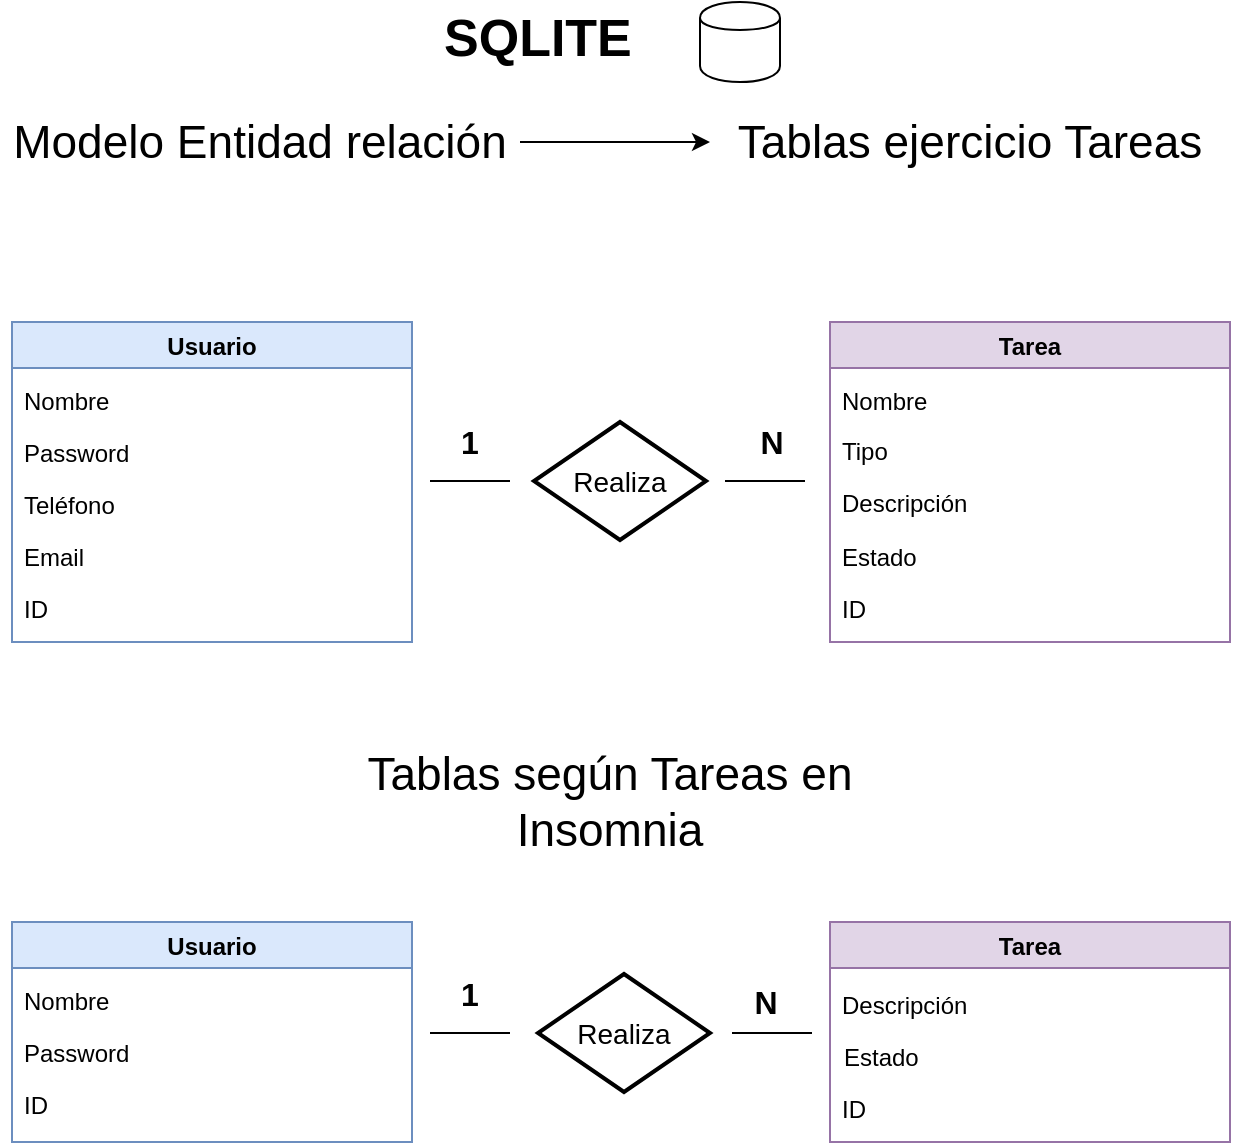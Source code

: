 <mxfile version="12.1.3" pages="1"><diagram id="HIpkLv2Arte2mXO0uuAh" name="Page-1"><mxGraphModel dx="801" dy="1515" grid="1" gridSize="10" guides="1" tooltips="1" connect="1" arrows="1" fold="1" page="0" pageScale="1" pageWidth="827" pageHeight="1169" math="0" shadow="0"><root><mxCell id="0"/><mxCell id="1" parent="0"/><mxCell id="cgAM9SbpYAVik8-HRrDy-19" value="" style="edgeStyle=orthogonalEdgeStyle;rounded=0;orthogonalLoop=1;jettySize=auto;html=1;" edge="1" parent="1" source="cgAM9SbpYAVik8-HRrDy-1" target="cgAM9SbpYAVik8-HRrDy-18"><mxGeometry relative="1" as="geometry"/></mxCell><mxCell id="cgAM9SbpYAVik8-HRrDy-1" value="&lt;font style=&quot;font-size: 23px&quot;&gt;Modelo Entidad relación&lt;/font&gt;" style="text;html=1;strokeColor=none;fillColor=none;align=center;verticalAlign=middle;whiteSpace=wrap;rounded=0;" vertex="1" parent="1"><mxGeometry x="195" y="-620" width="260" height="20" as="geometry"/></mxCell><mxCell id="cgAM9SbpYAVik8-HRrDy-18" value="&lt;font style=&quot;font-size: 23px&quot;&gt;Tablas ejercicio Tareas&lt;/font&gt;" style="text;html=1;strokeColor=none;fillColor=none;align=center;verticalAlign=middle;whiteSpace=wrap;rounded=0;" vertex="1" parent="1"><mxGeometry x="550" y="-620" width="260" height="20" as="geometry"/></mxCell><mxCell id="cgAM9SbpYAVik8-HRrDy-2" value="&lt;b&gt;&lt;font style=&quot;font-size: 26px&quot;&gt;SQLITE&lt;/font&gt;&lt;/b&gt;" style="text;html=1;resizable=0;points=[];autosize=1;align=left;verticalAlign=top;spacingTop=-4;" vertex="1" parent="1"><mxGeometry x="415" y="-680" width="110" height="20" as="geometry"/></mxCell><mxCell id="cgAM9SbpYAVik8-HRrDy-4" value="" style="shape=cylinder;whiteSpace=wrap;html=1;boundedLbl=1;backgroundOutline=1;" vertex="1" parent="1"><mxGeometry x="545" y="-680" width="40" height="40" as="geometry"/></mxCell><mxCell id="cgAM9SbpYAVik8-HRrDy-25" value="Usuario" style="swimlane;startSize=23;fillColor=#dae8fc;strokeColor=#6c8ebf;" vertex="1" parent="1"><mxGeometry x="201" y="-520" width="200" height="160" as="geometry"/></mxCell><mxCell id="cgAM9SbpYAVik8-HRrDy-16" value="Nombre" style="text;strokeColor=none;fillColor=none;align=left;verticalAlign=top;spacingLeft=4;spacingRight=4;overflow=hidden;rotatable=0;points=[[0,0.5],[1,0.5]];portConstraint=eastwest;" vertex="1" parent="cgAM9SbpYAVik8-HRrDy-25"><mxGeometry y="26" width="140" height="26" as="geometry"/></mxCell><mxCell id="cgAM9SbpYAVik8-HRrDy-15" value="Password" style="text;strokeColor=none;fillColor=none;align=left;verticalAlign=top;spacingLeft=4;spacingRight=4;overflow=hidden;rotatable=0;points=[[0,0.5],[1,0.5]];portConstraint=eastwest;" vertex="1" parent="cgAM9SbpYAVik8-HRrDy-25"><mxGeometry y="52" width="140" height="26" as="geometry"/></mxCell><mxCell id="cgAM9SbpYAVik8-HRrDy-6" value="Teléfono" style="text;strokeColor=none;fillColor=none;align=left;verticalAlign=top;spacingLeft=4;spacingRight=4;overflow=hidden;rotatable=0;points=[[0,0.5],[1,0.5]];portConstraint=eastwest;" vertex="1" parent="cgAM9SbpYAVik8-HRrDy-25"><mxGeometry y="78" width="150" height="26" as="geometry"/></mxCell><mxCell id="cgAM9SbpYAVik8-HRrDy-8" value="Email" style="text;strokeColor=none;fillColor=none;align=left;verticalAlign=top;spacingLeft=4;spacingRight=4;overflow=hidden;rotatable=0;points=[[0,0.5],[1,0.5]];portConstraint=eastwest;" vertex="1" parent="cgAM9SbpYAVik8-HRrDy-25"><mxGeometry y="104" width="150" height="26" as="geometry"/></mxCell><mxCell id="cgAM9SbpYAVik8-HRrDy-17" value="ID" style="text;strokeColor=none;fillColor=none;align=left;verticalAlign=top;spacingLeft=4;spacingRight=4;overflow=hidden;rotatable=0;points=[[0,0.5],[1,0.5]];portConstraint=eastwest;" vertex="1" parent="cgAM9SbpYAVik8-HRrDy-25"><mxGeometry y="130" width="140" height="26" as="geometry"/></mxCell><mxCell id="cgAM9SbpYAVik8-HRrDy-30" value="Tarea" style="swimlane;startSize=23;fillColor=#e1d5e7;strokeColor=#9673a6;" vertex="1" parent="1"><mxGeometry x="610" y="-520" width="200" height="160" as="geometry"/></mxCell><mxCell id="cgAM9SbpYAVik8-HRrDy-31" value="Nombre" style="text;strokeColor=none;fillColor=none;align=left;verticalAlign=top;spacingLeft=4;spacingRight=4;overflow=hidden;rotatable=0;points=[[0,0.5],[1,0.5]];portConstraint=eastwest;" vertex="1" parent="cgAM9SbpYAVik8-HRrDy-30"><mxGeometry y="26" width="140" height="26" as="geometry"/></mxCell><mxCell id="cgAM9SbpYAVik8-HRrDy-35" value="ID" style="text;strokeColor=none;fillColor=none;align=left;verticalAlign=top;spacingLeft=4;spacingRight=4;overflow=hidden;rotatable=0;points=[[0,0.5],[1,0.5]];portConstraint=eastwest;" vertex="1" parent="cgAM9SbpYAVik8-HRrDy-30"><mxGeometry y="130" width="140" height="26" as="geometry"/></mxCell><mxCell id="cgAM9SbpYAVik8-HRrDy-11" value="Descripción" style="text;strokeColor=none;fillColor=none;align=left;verticalAlign=top;spacingLeft=4;spacingRight=4;overflow=hidden;rotatable=0;points=[[0,0.5],[1,0.5]];portConstraint=eastwest;" vertex="1" parent="cgAM9SbpYAVik8-HRrDy-30"><mxGeometry y="77" width="160" height="26" as="geometry"/></mxCell><mxCell id="cgAM9SbpYAVik8-HRrDy-12" value="Estado" style="text;strokeColor=none;fillColor=none;align=left;verticalAlign=top;spacingLeft=4;spacingRight=4;overflow=hidden;rotatable=0;points=[[0,0.5],[1,0.5]];portConstraint=eastwest;" vertex="1" parent="cgAM9SbpYAVik8-HRrDy-30"><mxGeometry y="104" width="160" height="26" as="geometry"/></mxCell><mxCell id="cgAM9SbpYAVik8-HRrDy-13" value="Tipo" style="text;strokeColor=none;fillColor=none;align=left;verticalAlign=top;spacingLeft=4;spacingRight=4;overflow=hidden;rotatable=0;points=[[0,0.5],[1,0.5]];portConstraint=eastwest;" vertex="1" parent="cgAM9SbpYAVik8-HRrDy-30"><mxGeometry y="51" width="160" height="26" as="geometry"/></mxCell><mxCell id="cgAM9SbpYAVik8-HRrDy-37" value="&lt;font style=&quot;font-size: 23px&quot;&gt;Tablas según Tareas en Insomnia&lt;/font&gt;" style="text;html=1;strokeColor=none;fillColor=none;align=center;verticalAlign=middle;whiteSpace=wrap;rounded=0;" vertex="1" parent="1"><mxGeometry x="370" y="-290" width="260" height="20" as="geometry"/></mxCell><mxCell id="cgAM9SbpYAVik8-HRrDy-38" value="Usuario" style="swimlane;startSize=23;fillColor=#dae8fc;strokeColor=#6c8ebf;" vertex="1" parent="1"><mxGeometry x="201" y="-220" width="200" height="110" as="geometry"/></mxCell><mxCell id="cgAM9SbpYAVik8-HRrDy-39" value="Nombre" style="text;strokeColor=none;fillColor=none;align=left;verticalAlign=top;spacingLeft=4;spacingRight=4;overflow=hidden;rotatable=0;points=[[0,0.5],[1,0.5]];portConstraint=eastwest;" vertex="1" parent="cgAM9SbpYAVik8-HRrDy-38"><mxGeometry y="26" width="140" height="26" as="geometry"/></mxCell><mxCell id="cgAM9SbpYAVik8-HRrDy-40" value="Password" style="text;strokeColor=none;fillColor=none;align=left;verticalAlign=top;spacingLeft=4;spacingRight=4;overflow=hidden;rotatable=0;points=[[0,0.5],[1,0.5]];portConstraint=eastwest;" vertex="1" parent="cgAM9SbpYAVik8-HRrDy-38"><mxGeometry y="52" width="140" height="26" as="geometry"/></mxCell><mxCell id="cgAM9SbpYAVik8-HRrDy-43" value="ID" style="text;strokeColor=none;fillColor=none;align=left;verticalAlign=top;spacingLeft=4;spacingRight=4;overflow=hidden;rotatable=0;points=[[0,0.5],[1,0.5]];portConstraint=eastwest;" vertex="1" parent="cgAM9SbpYAVik8-HRrDy-38"><mxGeometry y="78" width="140" height="26" as="geometry"/></mxCell><mxCell id="cgAM9SbpYAVik8-HRrDy-44" value="Tarea" style="swimlane;startSize=23;fillColor=#e1d5e7;strokeColor=#9673a6;" vertex="1" parent="1"><mxGeometry x="610" y="-220" width="200" height="110" as="geometry"/></mxCell><mxCell id="cgAM9SbpYAVik8-HRrDy-46" value="ID" style="text;strokeColor=none;fillColor=none;align=left;verticalAlign=top;spacingLeft=4;spacingRight=4;overflow=hidden;rotatable=0;points=[[0,0.5],[1,0.5]];portConstraint=eastwest;" vertex="1" parent="cgAM9SbpYAVik8-HRrDy-44"><mxGeometry y="80" width="140" height="26" as="geometry"/></mxCell><mxCell id="cgAM9SbpYAVik8-HRrDy-47" value="Descripción" style="text;strokeColor=none;fillColor=none;align=left;verticalAlign=top;spacingLeft=4;spacingRight=4;overflow=hidden;rotatable=0;points=[[0,0.5],[1,0.5]];portConstraint=eastwest;" vertex="1" parent="cgAM9SbpYAVik8-HRrDy-44"><mxGeometry y="28" width="160" height="26" as="geometry"/></mxCell><mxCell id="cgAM9SbpYAVik8-HRrDy-48" value="Estado" style="text;strokeColor=none;fillColor=none;align=left;verticalAlign=top;spacingLeft=4;spacingRight=4;overflow=hidden;rotatable=0;points=[[0,0.5],[1,0.5]];portConstraint=eastwest;" vertex="1" parent="cgAM9SbpYAVik8-HRrDy-44"><mxGeometry x="1" y="54" width="160" height="26" as="geometry"/></mxCell><mxCell id="cgAM9SbpYAVik8-HRrDy-51" value="" style="line;strokeWidth=1;fillColor=none;align=left;verticalAlign=middle;spacingTop=-1;spacingLeft=3;spacingRight=3;rotatable=0;labelPosition=right;points=[];portConstraint=eastwest;fontSize=12;" vertex="1" parent="1"><mxGeometry x="561" y="-168.5" width="40" height="8" as="geometry"/></mxCell><mxCell id="cgAM9SbpYAVik8-HRrDy-52" value="Realiza" style="shape=rhombus;strokeWidth=2;fontSize=17;perimeter=rhombusPerimeter;whiteSpace=wrap;html=1;align=center;fontSize=14;" vertex="1" parent="1"><mxGeometry x="464" y="-194" width="86" height="59" as="geometry"/></mxCell><mxCell id="cgAM9SbpYAVik8-HRrDy-53" value="" style="line;strokeWidth=1;fillColor=none;align=left;verticalAlign=middle;spacingTop=-1;spacingLeft=3;spacingRight=3;rotatable=0;labelPosition=right;points=[];portConstraint=eastwest;fontSize=12;" vertex="1" parent="1"><mxGeometry x="410" y="-168.5" width="40" height="8" as="geometry"/></mxCell><mxCell id="cgAM9SbpYAVik8-HRrDy-54" value="Realiza" style="shape=rhombus;strokeWidth=2;fontSize=17;perimeter=rhombusPerimeter;whiteSpace=wrap;html=1;align=center;fontSize=14;" vertex="1" parent="1"><mxGeometry x="462" y="-470" width="86" height="59" as="geometry"/></mxCell><mxCell id="cgAM9SbpYAVik8-HRrDy-55" value="" style="line;strokeWidth=1;fillColor=none;align=left;verticalAlign=middle;spacingTop=-1;spacingLeft=3;spacingRight=3;rotatable=0;labelPosition=right;points=[];portConstraint=eastwest;fontSize=12;" vertex="1" parent="1"><mxGeometry x="410" y="-444.5" width="40" height="8" as="geometry"/></mxCell><mxCell id="cgAM9SbpYAVik8-HRrDy-56" value="" style="line;strokeWidth=1;fillColor=none;align=left;verticalAlign=middle;spacingTop=-1;spacingLeft=3;spacingRight=3;rotatable=0;labelPosition=right;points=[];portConstraint=eastwest;fontSize=12;" vertex="1" parent="1"><mxGeometry x="557.5" y="-444.5" width="40" height="8" as="geometry"/></mxCell><mxCell id="cgAM9SbpYAVik8-HRrDy-57" value="&lt;b&gt;&lt;font style=&quot;font-size: 16px&quot;&gt;1&lt;/font&gt;&lt;/b&gt;" style="text;html=1;strokeColor=none;fillColor=none;align=center;verticalAlign=middle;whiteSpace=wrap;rounded=0;" vertex="1" parent="1"><mxGeometry x="410" y="-194" width="40" height="20" as="geometry"/></mxCell><mxCell id="cgAM9SbpYAVik8-HRrDy-58" value="&lt;b&gt;&lt;font style=&quot;font-size: 16px&quot;&gt;1&lt;/font&gt;&lt;/b&gt;" style="text;html=1;strokeColor=none;fillColor=none;align=center;verticalAlign=middle;whiteSpace=wrap;rounded=0;" vertex="1" parent="1"><mxGeometry x="410" y="-470" width="40" height="20" as="geometry"/></mxCell><mxCell id="cgAM9SbpYAVik8-HRrDy-59" value="&lt;b&gt;&lt;font style=&quot;font-size: 16px&quot;&gt;N&lt;/font&gt;&lt;/b&gt;" style="text;html=1;strokeColor=none;fillColor=none;align=center;verticalAlign=middle;whiteSpace=wrap;rounded=0;" vertex="1" parent="1"><mxGeometry x="557.5" y="-190" width="40" height="20" as="geometry"/></mxCell><mxCell id="cgAM9SbpYAVik8-HRrDy-60" value="&lt;b&gt;&lt;font style=&quot;font-size: 16px&quot;&gt;N&lt;/font&gt;&lt;/b&gt;" style="text;html=1;strokeColor=none;fillColor=none;align=center;verticalAlign=middle;whiteSpace=wrap;rounded=0;" vertex="1" parent="1"><mxGeometry x="561" y="-470" width="40" height="20" as="geometry"/></mxCell></root></mxGraphModel></diagram></mxfile>